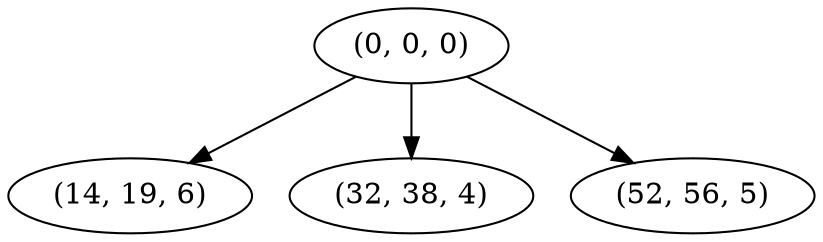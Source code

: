 digraph tree {
    "(0, 0, 0)";
    "(14, 19, 6)";
    "(32, 38, 4)";
    "(52, 56, 5)";
    "(0, 0, 0)" -> "(14, 19, 6)";
    "(0, 0, 0)" -> "(32, 38, 4)";
    "(0, 0, 0)" -> "(52, 56, 5)";
}
